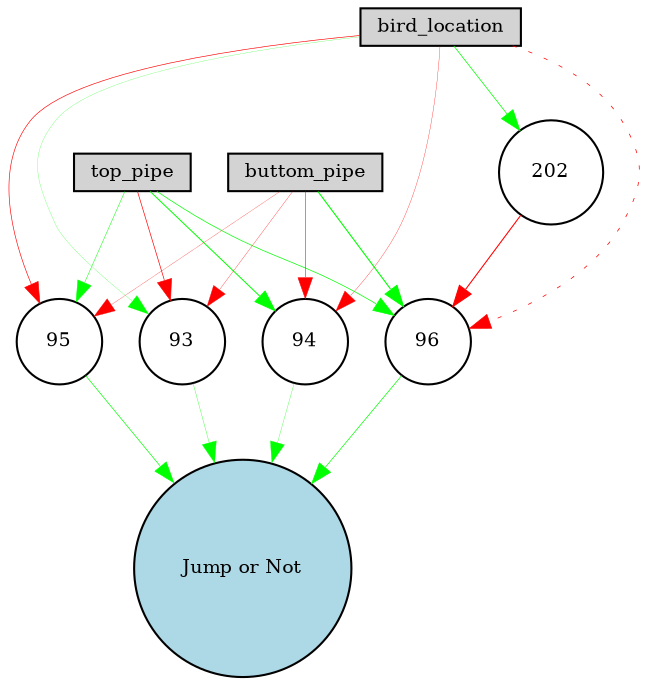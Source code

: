 digraph {
	node [fontsize=9 height=0.2 shape=circle width=0.2]
	bird_location [fillcolor=lightgray shape=box style=filled]
	top_pipe [fillcolor=lightgray shape=box style=filled]
	buttom_pipe [fillcolor=lightgray shape=box style=filled]
	"Jump or Not" [fillcolor=lightblue style=filled]
	96 [fillcolor=white style=filled]
	202 [fillcolor=white style=filled]
	93 [fillcolor=white style=filled]
	94 [fillcolor=white style=filled]
	95 [fillcolor=white style=filled]
	bird_location -> 93 [color=green penwidth=0.106170159916293 style=solid]
	bird_location -> 94 [color=red penwidth=0.15051183126900758 style=solid]
	bird_location -> 95 [color=red penwidth=0.3052348493607686 style=solid]
	bird_location -> 96 [color=red penwidth=0.35533383465385515 style=dotted]
	top_pipe -> 93 [color=red penwidth=0.32390364007254024 style=solid]
	top_pipe -> 94 [color=green penwidth=0.47133416499263825 style=solid]
	top_pipe -> 95 [color=green penwidth=0.23455039858736088 style=solid]
	top_pipe -> 96 [color=green penwidth=0.3352219098326386 style=solid]
	buttom_pipe -> 93 [color=red penwidth=0.1462440477616956 style=solid]
	buttom_pipe -> 94 [color=red penwidth=0.2571370576099582 style=solid]
	buttom_pipe -> 95 [color=red penwidth=0.12237555257602382 style=solid]
	buttom_pipe -> 96 [color=green penwidth=0.5271169617520581 style=solid]
	93 -> "Jump or Not" [color=green penwidth=0.15464661023650628 style=solid]
	94 -> "Jump or Not" [color=green penwidth=0.14193327811074152 style=solid]
	95 -> "Jump or Not" [color=green penwidth=0.32392636210273196 style=solid]
	96 -> "Jump or Not" [color=green penwidth=0.33412095377487017 style=solid]
	bird_location -> 202 [color=green penwidth=0.34897447394449965 style=solid]
	202 -> 96 [color=red penwidth=0.5135188074219308 style=solid]
}
